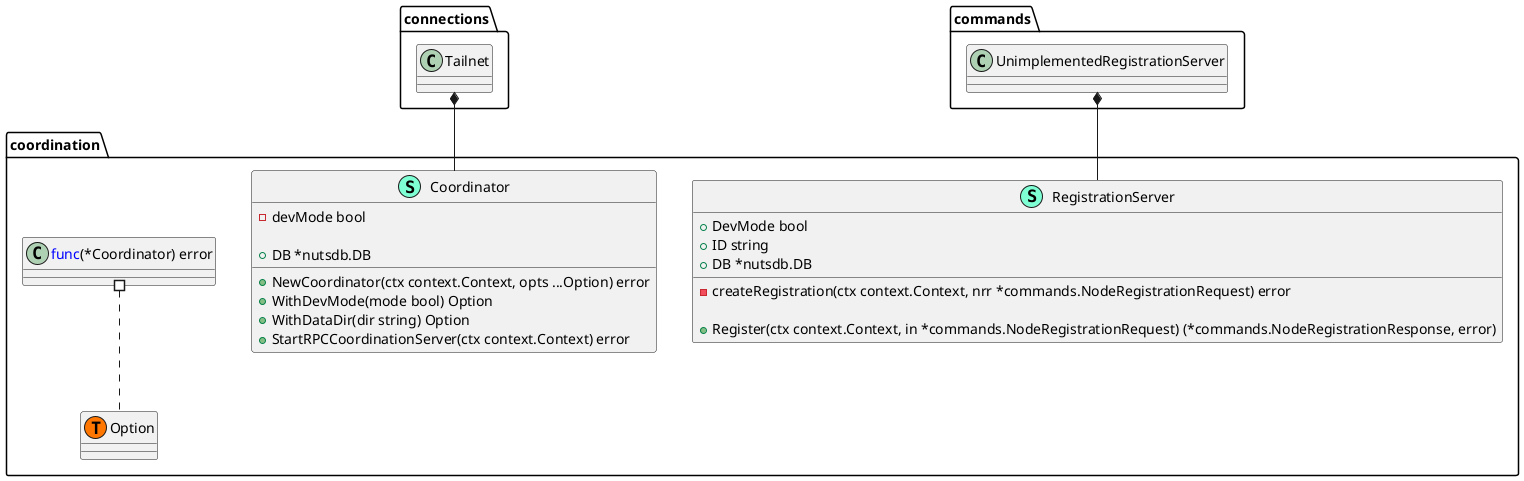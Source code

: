 @startuml
namespace coordination {
    class Coordinator << (S,Aquamarine) >> {
        - devMode bool

        + DB *nutsdb.DB

        + NewCoordinator(ctx context.Context, opts ...Option) error
        + WithDevMode(mode bool) Option
        + WithDataDir(dir string) Option
        + StartRPCCoordinationServer(ctx context.Context) error

    }
    class RegistrationServer << (S,Aquamarine) >> {
        + DevMode bool
        + ID string
        + DB *nutsdb.DB

        - createRegistration(ctx context.Context, nrr *commands.NodeRegistrationRequest) error

        + Register(ctx context.Context, in *commands.NodeRegistrationRequest) (*commands.NodeRegistrationResponse, error)

    }
    class coordination.Option << (T, #FF7700) >>  {
    }
}
"connections.Tailnet" *-- "coordination.Coordinator"
"commands.UnimplementedRegistrationServer" *-- "coordination.RegistrationServer"


"coordination.<font color=blue>func</font>(*Coordinator) error" #.. "coordination.Option"
@enduml
